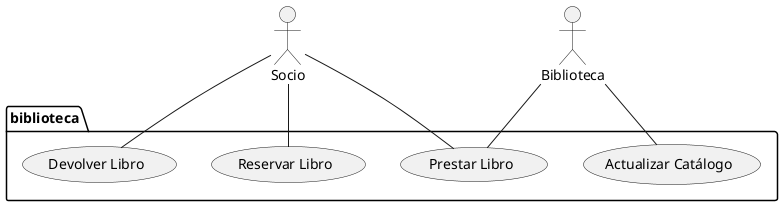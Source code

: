 @startuml

:Socio:

:Biblioteca:

package biblioteca {
(Reservar Libro)
(Prestar Libro)
(Devolver Libro)
(Actualizar Catálogo)
}

Socio -- (Reservar Libro)
Socio -- (Devolver Libro)
Socio -- (Prestar Libro)
Biblioteca -- (Actualizar Catálogo)
Biblioteca -- (Prestar Libro)
@enduml